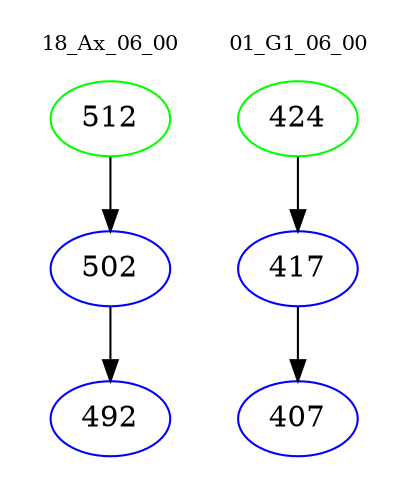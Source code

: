 digraph{
subgraph cluster_0 {
color = white
label = "18_Ax_06_00";
fontsize=10;
T0_512 [label="512", color="green"]
T0_512 -> T0_502 [color="black"]
T0_502 [label="502", color="blue"]
T0_502 -> T0_492 [color="black"]
T0_492 [label="492", color="blue"]
}
subgraph cluster_1 {
color = white
label = "01_G1_06_00";
fontsize=10;
T1_424 [label="424", color="green"]
T1_424 -> T1_417 [color="black"]
T1_417 [label="417", color="blue"]
T1_417 -> T1_407 [color="black"]
T1_407 [label="407", color="blue"]
}
}
